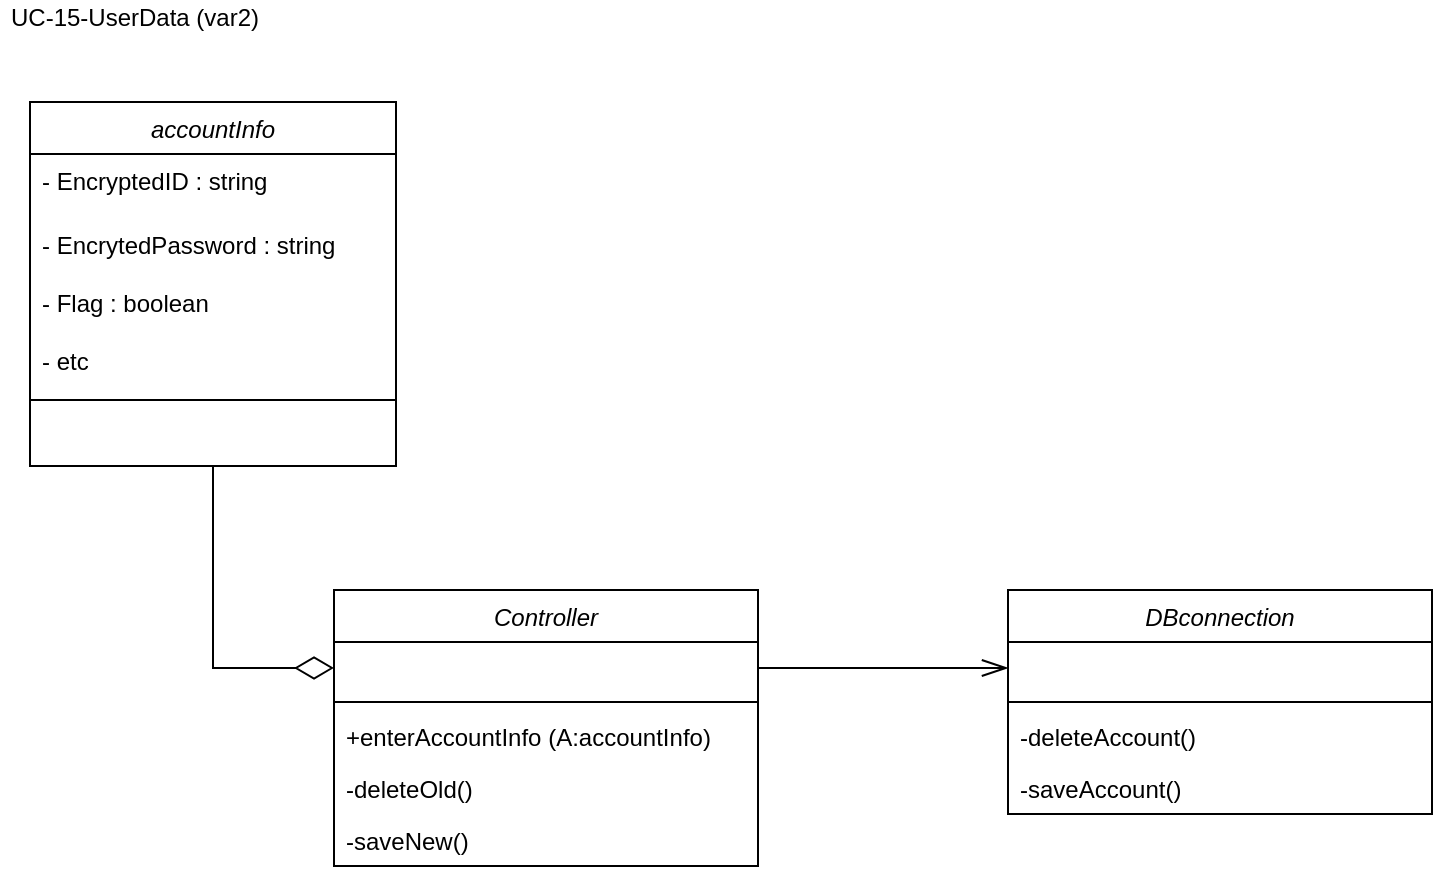 <mxfile version="14.6.11" type="device"><diagram id="C5RBs43oDa-KdzZeNtuy" name="Page-1"><mxGraphModel dx="1070" dy="724" grid="0" gridSize="10" guides="1" tooltips="1" connect="1" arrows="1" fold="1" page="1" pageScale="1" pageWidth="827" pageHeight="1169" math="0" shadow="0"><root><mxCell id="WIyWlLk6GJQsqaUBKTNV-0"/><mxCell id="WIyWlLk6GJQsqaUBKTNV-1" parent="WIyWlLk6GJQsqaUBKTNV-0"/><mxCell id="zkfFHV4jXpPFQw0GAbJ--0" value="Controller" style="swimlane;fontStyle=2;align=center;verticalAlign=top;childLayout=stackLayout;horizontal=1;startSize=26;horizontalStack=0;resizeParent=1;resizeLast=0;collapsible=1;marginBottom=0;rounded=0;shadow=0;strokeWidth=1;" parent="WIyWlLk6GJQsqaUBKTNV-1" vertex="1"><mxGeometry x="176" y="303" width="212" height="138" as="geometry"><mxRectangle x="230" y="140" width="160" height="26" as="alternateBounds"/></mxGeometry></mxCell><mxCell id="zkfFHV4jXpPFQw0GAbJ--3" value=" " style="text;align=left;verticalAlign=top;spacingLeft=4;spacingRight=4;overflow=hidden;rotatable=0;points=[[0,0.5],[1,0.5]];portConstraint=eastwest;rounded=0;shadow=0;html=0;" parent="zkfFHV4jXpPFQw0GAbJ--0" vertex="1"><mxGeometry y="26" width="212" height="26" as="geometry"/></mxCell><mxCell id="zkfFHV4jXpPFQw0GAbJ--4" value="" style="line;html=1;strokeWidth=1;align=left;verticalAlign=middle;spacingTop=-1;spacingLeft=3;spacingRight=3;rotatable=0;labelPosition=right;points=[];portConstraint=eastwest;" parent="zkfFHV4jXpPFQw0GAbJ--0" vertex="1"><mxGeometry y="52" width="212" height="8" as="geometry"/></mxCell><mxCell id="zkfFHV4jXpPFQw0GAbJ--5" value="+enterAccountInfo (A:accountInfo)&#10;" style="text;align=left;verticalAlign=top;spacingLeft=4;spacingRight=4;overflow=hidden;rotatable=0;points=[[0,0.5],[1,0.5]];portConstraint=eastwest;" parent="zkfFHV4jXpPFQw0GAbJ--0" vertex="1"><mxGeometry y="60" width="212" height="26" as="geometry"/></mxCell><mxCell id="9ckDFlsjNP0mbJFvoiod-0" value="-deleteOld()&#10;" style="text;align=left;verticalAlign=top;spacingLeft=4;spacingRight=4;overflow=hidden;rotatable=0;points=[[0,0.5],[1,0.5]];portConstraint=eastwest;" vertex="1" parent="zkfFHV4jXpPFQw0GAbJ--0"><mxGeometry y="86" width="212" height="26" as="geometry"/></mxCell><mxCell id="9ckDFlsjNP0mbJFvoiod-1" value="-saveNew()&#10;" style="text;align=left;verticalAlign=top;spacingLeft=4;spacingRight=4;overflow=hidden;rotatable=0;points=[[0,0.5],[1,0.5]];portConstraint=eastwest;" vertex="1" parent="zkfFHV4jXpPFQw0GAbJ--0"><mxGeometry y="112" width="212" height="26" as="geometry"/></mxCell><mxCell id="FOjH803fHnksBU1OUt5r-17" style="edgeStyle=orthogonalEdgeStyle;rounded=0;orthogonalLoop=1;jettySize=auto;html=1;entryX=0;entryY=0.5;entryDx=0;entryDy=0;endArrow=diamondThin;endFill=0;endSize=17;" parent="WIyWlLk6GJQsqaUBKTNV-1" source="FOjH803fHnksBU1OUt5r-4" target="zkfFHV4jXpPFQw0GAbJ--3" edge="1"><mxGeometry relative="1" as="geometry"/></mxCell><mxCell id="FOjH803fHnksBU1OUt5r-4" value="accountInfo" style="swimlane;fontStyle=2;align=center;verticalAlign=top;childLayout=stackLayout;horizontal=1;startSize=26;horizontalStack=0;resizeParent=1;resizeLast=0;collapsible=1;marginBottom=0;rounded=0;shadow=0;strokeWidth=1;" parent="WIyWlLk6GJQsqaUBKTNV-1" vertex="1"><mxGeometry x="24" y="59" width="183" height="182" as="geometry"><mxRectangle x="230" y="140" width="160" height="26" as="alternateBounds"/></mxGeometry></mxCell><mxCell id="FOjH803fHnksBU1OUt5r-5" value="- EncryptedID : string" style="text;align=left;verticalAlign=top;spacingLeft=4;spacingRight=4;overflow=hidden;rotatable=0;points=[[0,0.5],[1,0.5]];portConstraint=eastwest;rounded=0;shadow=0;html=0;" parent="FOjH803fHnksBU1OUt5r-4" vertex="1"><mxGeometry y="26" width="183" height="32" as="geometry"/></mxCell><mxCell id="FOjH803fHnksBU1OUt5r-13" value="- EncrytedPassword : string" style="text;align=left;verticalAlign=top;spacingLeft=4;spacingRight=4;overflow=hidden;rotatable=0;points=[[0,0.5],[1,0.5]];portConstraint=eastwest;rounded=0;shadow=0;html=0;" parent="FOjH803fHnksBU1OUt5r-4" vertex="1"><mxGeometry y="58" width="183" height="29" as="geometry"/></mxCell><mxCell id="FOjH803fHnksBU1OUt5r-14" value="- Flag : boolean" style="text;align=left;verticalAlign=top;spacingLeft=4;spacingRight=4;overflow=hidden;rotatable=0;points=[[0,0.5],[1,0.5]];portConstraint=eastwest;rounded=0;shadow=0;html=0;" parent="FOjH803fHnksBU1OUt5r-4" vertex="1"><mxGeometry y="87" width="183" height="29" as="geometry"/></mxCell><mxCell id="FOjH803fHnksBU1OUt5r-15" value="- etc" style="text;align=left;verticalAlign=top;spacingLeft=4;spacingRight=4;overflow=hidden;rotatable=0;points=[[0,0.5],[1,0.5]];portConstraint=eastwest;rounded=0;shadow=0;html=0;" parent="FOjH803fHnksBU1OUt5r-4" vertex="1"><mxGeometry y="116" width="183" height="29" as="geometry"/></mxCell><mxCell id="FOjH803fHnksBU1OUt5r-6" value="" style="line;html=1;strokeWidth=1;align=left;verticalAlign=middle;spacingTop=-1;spacingLeft=3;spacingRight=3;rotatable=0;labelPosition=right;points=[];portConstraint=eastwest;" parent="FOjH803fHnksBU1OUt5r-4" vertex="1"><mxGeometry y="145" width="183" height="8" as="geometry"/></mxCell><mxCell id="FOjH803fHnksBU1OUt5r-16" value="UC-15-UserData (var2)" style="text;html=1;align=center;verticalAlign=middle;resizable=0;points=[];autosize=1;strokeColor=none;" parent="WIyWlLk6GJQsqaUBKTNV-1" vertex="1"><mxGeometry x="9" y="8" width="134" height="18" as="geometry"/></mxCell><mxCell id="FOjH803fHnksBU1OUt5r-18" value="DBconnection" style="swimlane;fontStyle=2;align=center;verticalAlign=top;childLayout=stackLayout;horizontal=1;startSize=26;horizontalStack=0;resizeParent=1;resizeLast=0;collapsible=1;marginBottom=0;rounded=0;shadow=0;strokeWidth=1;" parent="WIyWlLk6GJQsqaUBKTNV-1" vertex="1"><mxGeometry x="513" y="303" width="212" height="112" as="geometry"><mxRectangle x="230" y="140" width="160" height="26" as="alternateBounds"/></mxGeometry></mxCell><mxCell id="FOjH803fHnksBU1OUt5r-19" value=" " style="text;align=left;verticalAlign=top;spacingLeft=4;spacingRight=4;overflow=hidden;rotatable=0;points=[[0,0.5],[1,0.5]];portConstraint=eastwest;rounded=0;shadow=0;html=0;" parent="FOjH803fHnksBU1OUt5r-18" vertex="1"><mxGeometry y="26" width="212" height="26" as="geometry"/></mxCell><mxCell id="FOjH803fHnksBU1OUt5r-20" value="" style="line;html=1;strokeWidth=1;align=left;verticalAlign=middle;spacingTop=-1;spacingLeft=3;spacingRight=3;rotatable=0;labelPosition=right;points=[];portConstraint=eastwest;" parent="FOjH803fHnksBU1OUt5r-18" vertex="1"><mxGeometry y="52" width="212" height="8" as="geometry"/></mxCell><mxCell id="FOjH803fHnksBU1OUt5r-21" value="-deleteAccount()" style="text;align=left;verticalAlign=top;spacingLeft=4;spacingRight=4;overflow=hidden;rotatable=0;points=[[0,0.5],[1,0.5]];portConstraint=eastwest;" parent="FOjH803fHnksBU1OUt5r-18" vertex="1"><mxGeometry y="60" width="212" height="26" as="geometry"/></mxCell><mxCell id="FOjH803fHnksBU1OUt5r-22" value="-saveAccount()" style="text;align=left;verticalAlign=top;spacingLeft=4;spacingRight=4;overflow=hidden;rotatable=0;points=[[0,0.5],[1,0.5]];portConstraint=eastwest;" parent="FOjH803fHnksBU1OUt5r-18" vertex="1"><mxGeometry y="86" width="212" height="26" as="geometry"/></mxCell><mxCell id="FOjH803fHnksBU1OUt5r-23" style="edgeStyle=orthogonalEdgeStyle;rounded=0;orthogonalLoop=1;jettySize=auto;html=1;entryX=0;entryY=0.5;entryDx=0;entryDy=0;endArrow=openThin;endFill=0;endSize=11;" parent="WIyWlLk6GJQsqaUBKTNV-1" source="zkfFHV4jXpPFQw0GAbJ--3" target="FOjH803fHnksBU1OUt5r-19" edge="1"><mxGeometry relative="1" as="geometry"/></mxCell></root></mxGraphModel></diagram></mxfile>